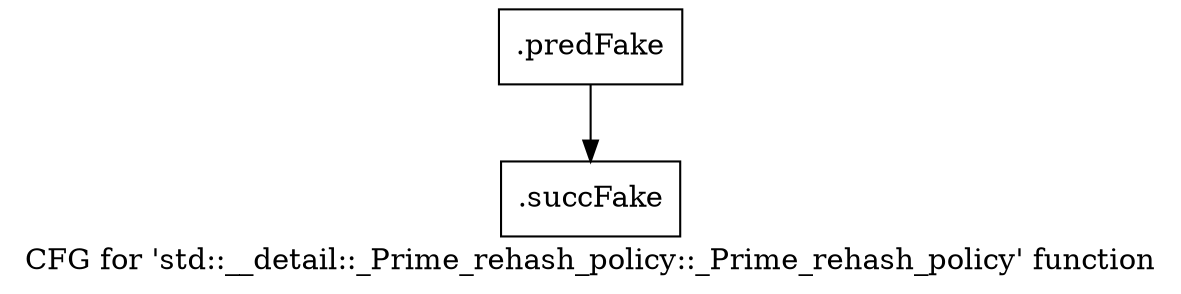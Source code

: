 digraph "CFG for 'std::__detail::_Prime_rehash_policy::_Prime_rehash_policy' function" {
	label="CFG for 'std::__detail::_Prime_rehash_policy::_Prime_rehash_policy' function";

	Node0x5228ed0 [shape=record,filename="",linenumber="",label="{.predFake}"];
	Node0x5228ed0 -> Node0x52d6500[ callList="" memoryops="" filename="/home/akhilkushe/Xilinx/Vitis_HLS/2021.2/tps/lnx64/gcc-6.2.0/lib/gcc/x86_64-pc-linux-gnu/6.2.0/../../../../include/c++/6.2.0/bits/hashtable_policy.h" execusionnum="1"];
	Node0x52d6500 [shape=record,filename="/home/akhilkushe/Xilinx/Vitis_HLS/2021.2/tps/lnx64/gcc-6.2.0/lib/gcc/x86_64-pc-linux-gnu/6.2.0/../../../../include/c++/6.2.0/bits/hashtable_policy.h",linenumber="461",label="{.succFake}"];
}
